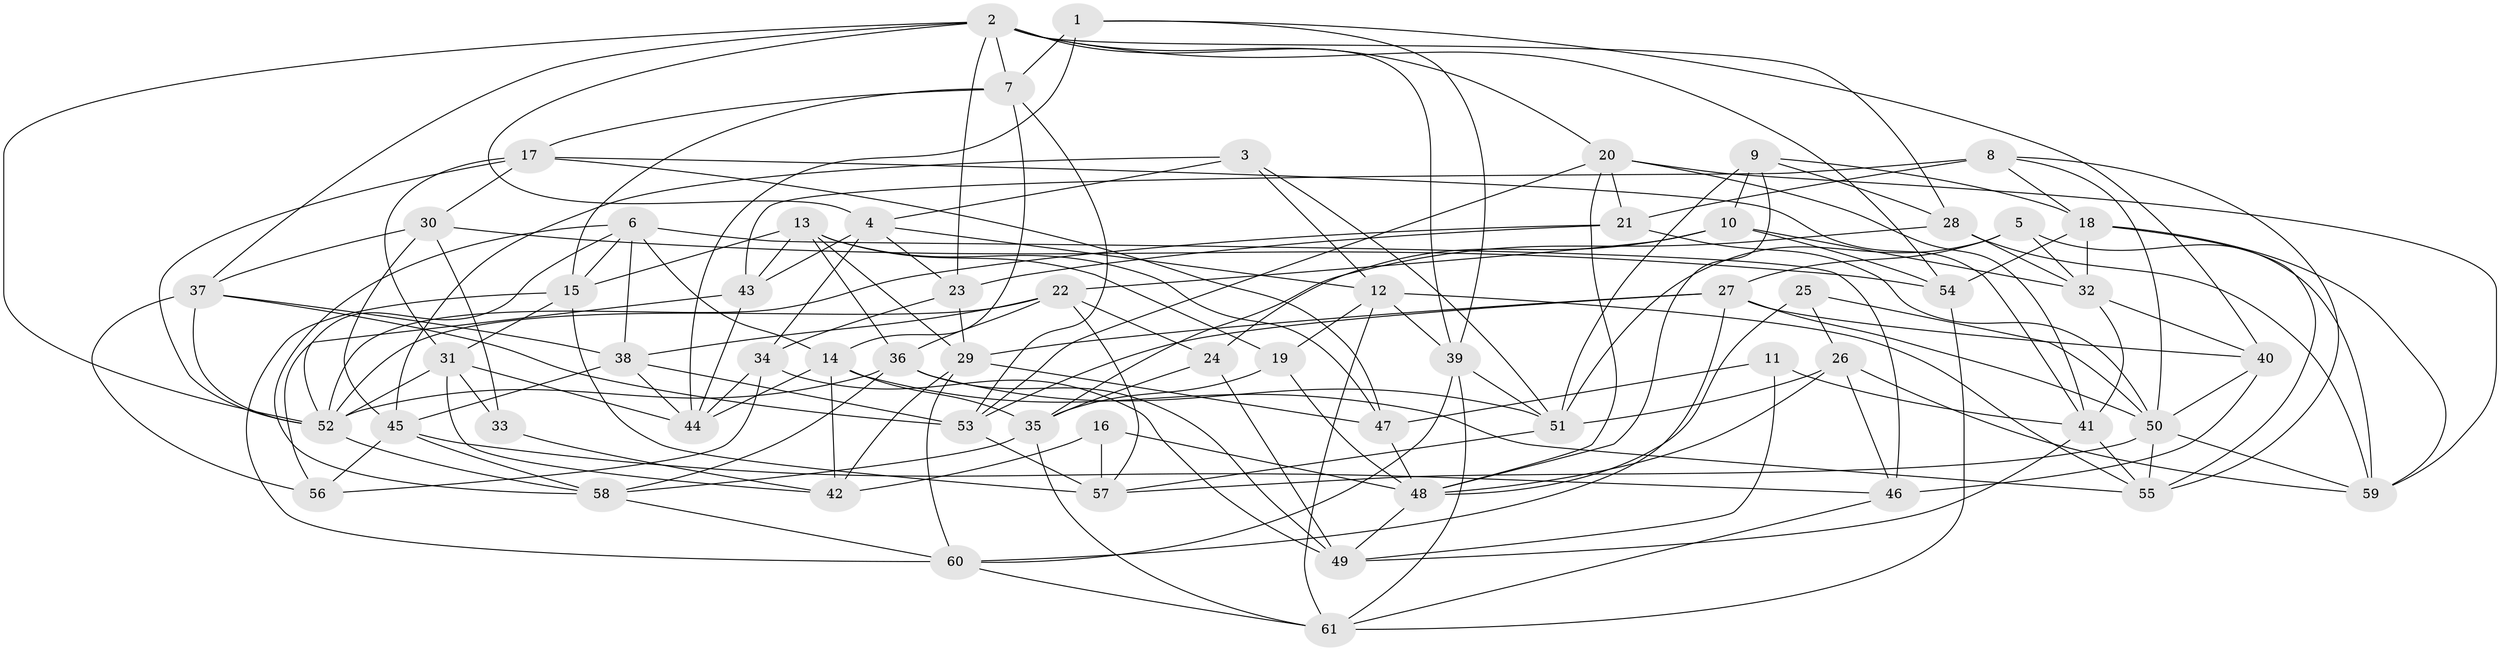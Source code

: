 // original degree distribution, {4: 1.0}
// Generated by graph-tools (version 1.1) at 2025/27/03/09/25 03:27:02]
// undirected, 61 vertices, 169 edges
graph export_dot {
graph [start="1"]
  node [color=gray90,style=filled];
  1;
  2;
  3;
  4;
  5;
  6;
  7;
  8;
  9;
  10;
  11;
  12;
  13;
  14;
  15;
  16;
  17;
  18;
  19;
  20;
  21;
  22;
  23;
  24;
  25;
  26;
  27;
  28;
  29;
  30;
  31;
  32;
  33;
  34;
  35;
  36;
  37;
  38;
  39;
  40;
  41;
  42;
  43;
  44;
  45;
  46;
  47;
  48;
  49;
  50;
  51;
  52;
  53;
  54;
  55;
  56;
  57;
  58;
  59;
  60;
  61;
  1 -- 7 [weight=1.0];
  1 -- 39 [weight=1.0];
  1 -- 40 [weight=1.0];
  1 -- 44 [weight=1.0];
  2 -- 4 [weight=1.0];
  2 -- 7 [weight=1.0];
  2 -- 20 [weight=1.0];
  2 -- 23 [weight=2.0];
  2 -- 28 [weight=1.0];
  2 -- 37 [weight=1.0];
  2 -- 39 [weight=1.0];
  2 -- 52 [weight=1.0];
  2 -- 54 [weight=1.0];
  3 -- 4 [weight=1.0];
  3 -- 12 [weight=1.0];
  3 -- 45 [weight=1.0];
  3 -- 51 [weight=1.0];
  4 -- 12 [weight=1.0];
  4 -- 23 [weight=1.0];
  4 -- 34 [weight=1.0];
  4 -- 43 [weight=1.0];
  5 -- 27 [weight=1.0];
  5 -- 32 [weight=1.0];
  5 -- 51 [weight=1.0];
  5 -- 59 [weight=1.0];
  6 -- 14 [weight=1.0];
  6 -- 15 [weight=1.0];
  6 -- 38 [weight=1.0];
  6 -- 46 [weight=1.0];
  6 -- 52 [weight=1.0];
  6 -- 58 [weight=1.0];
  7 -- 14 [weight=1.0];
  7 -- 15 [weight=1.0];
  7 -- 17 [weight=1.0];
  7 -- 53 [weight=1.0];
  8 -- 18 [weight=1.0];
  8 -- 21 [weight=1.0];
  8 -- 43 [weight=2.0];
  8 -- 50 [weight=1.0];
  8 -- 55 [weight=1.0];
  9 -- 10 [weight=1.0];
  9 -- 18 [weight=1.0];
  9 -- 28 [weight=2.0];
  9 -- 48 [weight=1.0];
  9 -- 51 [weight=1.0];
  10 -- 22 [weight=1.0];
  10 -- 24 [weight=1.0];
  10 -- 32 [weight=1.0];
  10 -- 54 [weight=2.0];
  11 -- 41 [weight=1.0];
  11 -- 47 [weight=2.0];
  11 -- 49 [weight=1.0];
  12 -- 19 [weight=1.0];
  12 -- 39 [weight=1.0];
  12 -- 55 [weight=1.0];
  12 -- 61 [weight=1.0];
  13 -- 15 [weight=1.0];
  13 -- 19 [weight=1.0];
  13 -- 29 [weight=1.0];
  13 -- 36 [weight=1.0];
  13 -- 43 [weight=1.0];
  13 -- 47 [weight=1.0];
  14 -- 35 [weight=1.0];
  14 -- 42 [weight=1.0];
  14 -- 44 [weight=1.0];
  14 -- 55 [weight=1.0];
  15 -- 31 [weight=1.0];
  15 -- 57 [weight=1.0];
  15 -- 60 [weight=1.0];
  16 -- 42 [weight=2.0];
  16 -- 48 [weight=1.0];
  16 -- 57 [weight=1.0];
  17 -- 30 [weight=1.0];
  17 -- 31 [weight=1.0];
  17 -- 41 [weight=1.0];
  17 -- 47 [weight=1.0];
  17 -- 52 [weight=1.0];
  18 -- 32 [weight=1.0];
  18 -- 54 [weight=1.0];
  18 -- 55 [weight=1.0];
  18 -- 59 [weight=1.0];
  19 -- 35 [weight=1.0];
  19 -- 48 [weight=1.0];
  20 -- 21 [weight=1.0];
  20 -- 41 [weight=1.0];
  20 -- 48 [weight=1.0];
  20 -- 53 [weight=1.0];
  20 -- 59 [weight=1.0];
  21 -- 23 [weight=1.0];
  21 -- 50 [weight=1.0];
  21 -- 52 [weight=2.0];
  22 -- 24 [weight=1.0];
  22 -- 36 [weight=1.0];
  22 -- 38 [weight=1.0];
  22 -- 52 [weight=1.0];
  22 -- 57 [weight=1.0];
  23 -- 29 [weight=1.0];
  23 -- 34 [weight=1.0];
  24 -- 35 [weight=1.0];
  24 -- 49 [weight=1.0];
  25 -- 26 [weight=1.0];
  25 -- 48 [weight=2.0];
  25 -- 50 [weight=1.0];
  26 -- 46 [weight=1.0];
  26 -- 48 [weight=1.0];
  26 -- 51 [weight=2.0];
  26 -- 59 [weight=1.0];
  27 -- 29 [weight=1.0];
  27 -- 40 [weight=1.0];
  27 -- 50 [weight=1.0];
  27 -- 53 [weight=1.0];
  27 -- 60 [weight=1.0];
  28 -- 32 [weight=1.0];
  28 -- 35 [weight=1.0];
  28 -- 59 [weight=1.0];
  29 -- 42 [weight=1.0];
  29 -- 47 [weight=1.0];
  29 -- 60 [weight=1.0];
  30 -- 33 [weight=2.0];
  30 -- 37 [weight=1.0];
  30 -- 45 [weight=1.0];
  30 -- 54 [weight=1.0];
  31 -- 33 [weight=1.0];
  31 -- 42 [weight=1.0];
  31 -- 44 [weight=1.0];
  31 -- 52 [weight=1.0];
  32 -- 40 [weight=1.0];
  32 -- 41 [weight=1.0];
  33 -- 42 [weight=1.0];
  34 -- 44 [weight=1.0];
  34 -- 49 [weight=2.0];
  34 -- 56 [weight=1.0];
  35 -- 58 [weight=1.0];
  35 -- 61 [weight=1.0];
  36 -- 49 [weight=1.0];
  36 -- 51 [weight=1.0];
  36 -- 52 [weight=1.0];
  36 -- 58 [weight=1.0];
  37 -- 38 [weight=1.0];
  37 -- 52 [weight=1.0];
  37 -- 53 [weight=1.0];
  37 -- 56 [weight=1.0];
  38 -- 44 [weight=1.0];
  38 -- 45 [weight=1.0];
  38 -- 53 [weight=1.0];
  39 -- 51 [weight=1.0];
  39 -- 60 [weight=1.0];
  39 -- 61 [weight=1.0];
  40 -- 46 [weight=2.0];
  40 -- 50 [weight=1.0];
  41 -- 49 [weight=1.0];
  41 -- 55 [weight=1.0];
  43 -- 44 [weight=1.0];
  43 -- 56 [weight=1.0];
  45 -- 46 [weight=1.0];
  45 -- 56 [weight=1.0];
  45 -- 58 [weight=1.0];
  46 -- 61 [weight=1.0];
  47 -- 48 [weight=1.0];
  48 -- 49 [weight=2.0];
  50 -- 55 [weight=1.0];
  50 -- 57 [weight=1.0];
  50 -- 59 [weight=1.0];
  51 -- 57 [weight=1.0];
  52 -- 58 [weight=1.0];
  53 -- 57 [weight=1.0];
  54 -- 61 [weight=1.0];
  58 -- 60 [weight=1.0];
  60 -- 61 [weight=1.0];
}
